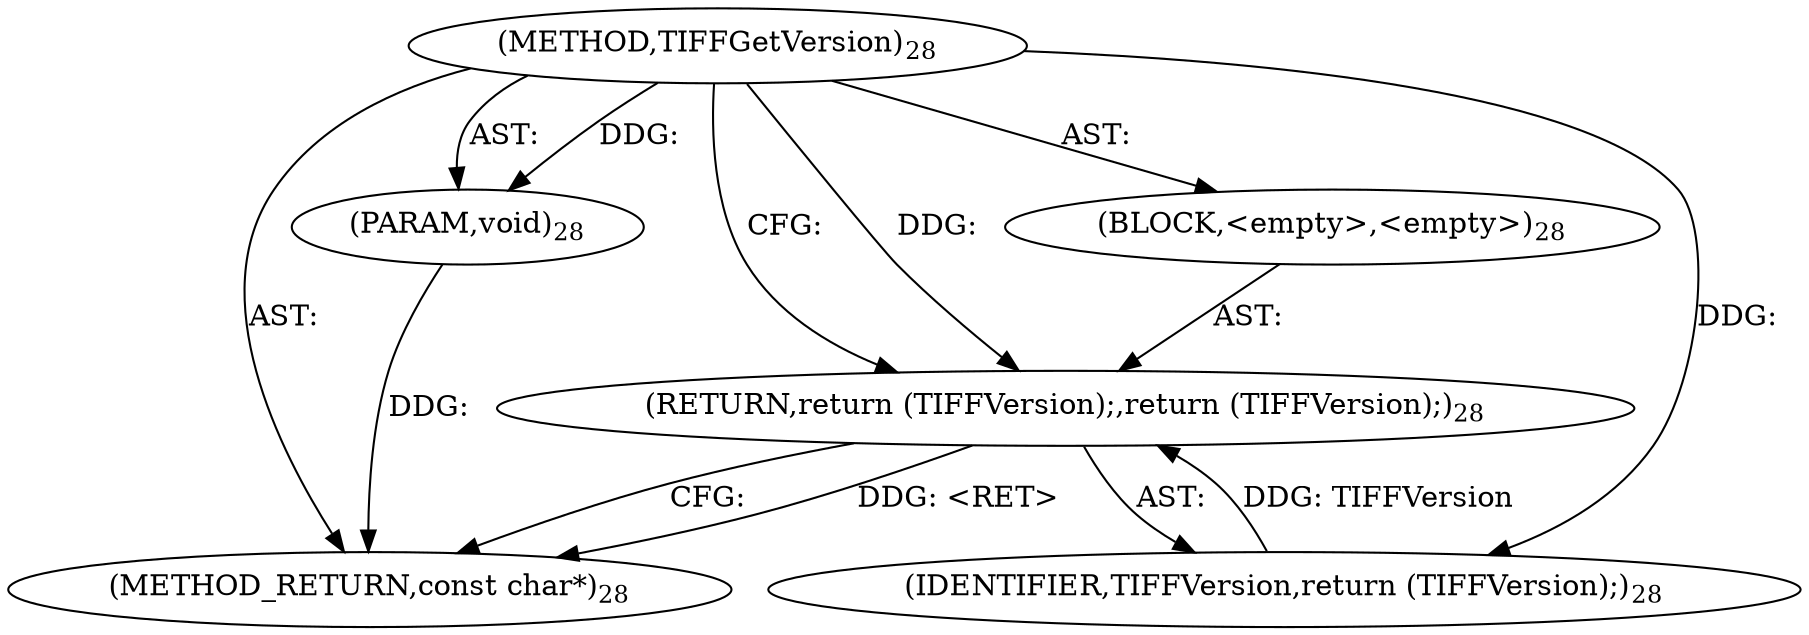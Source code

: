 digraph "TIFFGetVersion" {  
"4641" [label = <(METHOD,TIFFGetVersion)<SUB>28</SUB>> ]
"4642" [label = <(PARAM,void)<SUB>28</SUB>> ]
"4643" [label = <(BLOCK,&lt;empty&gt;,&lt;empty&gt;)<SUB>28</SUB>> ]
"4644" [label = <(RETURN,return (TIFFVersion);,return (TIFFVersion);)<SUB>28</SUB>> ]
"4645" [label = <(IDENTIFIER,TIFFVersion,return (TIFFVersion);)<SUB>28</SUB>> ]
"4646" [label = <(METHOD_RETURN,const char*)<SUB>28</SUB>> ]
  "4641" -> "4642"  [ label = "AST: "] 
  "4641" -> "4643"  [ label = "AST: "] 
  "4641" -> "4646"  [ label = "AST: "] 
  "4643" -> "4644"  [ label = "AST: "] 
  "4644" -> "4645"  [ label = "AST: "] 
  "4644" -> "4646"  [ label = "CFG: "] 
  "4641" -> "4644"  [ label = "CFG: "] 
  "4644" -> "4646"  [ label = "DDG: &lt;RET&gt;"] 
  "4642" -> "4646"  [ label = "DDG: "] 
  "4641" -> "4642"  [ label = "DDG: "] 
  "4645" -> "4644"  [ label = "DDG: TIFFVersion"] 
  "4641" -> "4644"  [ label = "DDG: "] 
  "4641" -> "4645"  [ label = "DDG: "] 
}
